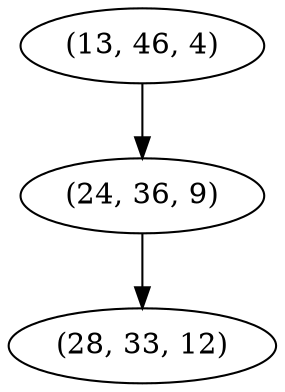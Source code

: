 digraph tree {
    "(13, 46, 4)";
    "(24, 36, 9)";
    "(28, 33, 12)";
    "(13, 46, 4)" -> "(24, 36, 9)";
    "(24, 36, 9)" -> "(28, 33, 12)";
}
